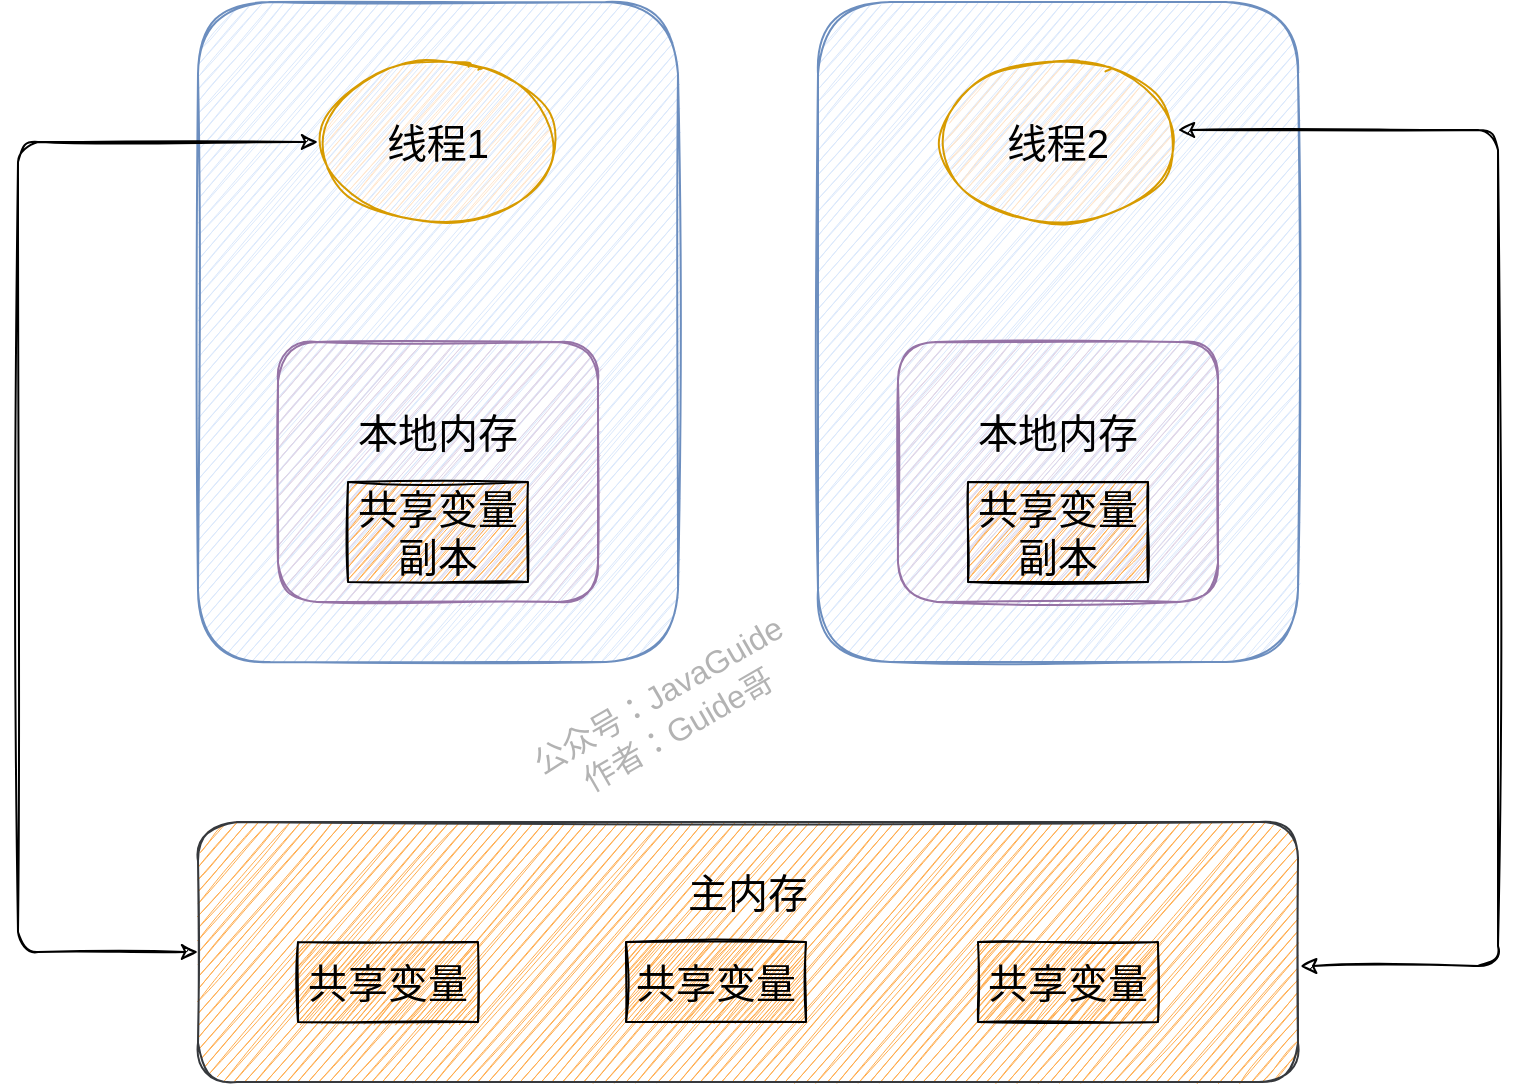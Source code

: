 <mxfile version="13.4.5" type="device"><diagram id="CxldsRBQwlXAl93PQukq" name="Page-1"><mxGraphModel dx="1419" dy="997" grid="1" gridSize="10" guides="1" tooltips="1" connect="1" arrows="1" fold="1" page="1" pageScale="1" pageWidth="827" pageHeight="1169" math="0" shadow="0"><root><mxCell id="0"/><mxCell id="1" parent="0"/><mxCell id="2AXu5QoR636jKYF89IB9-1" value="" style="rounded=1;whiteSpace=wrap;html=1;fontSize=20;fillColor=#dae8fc;strokeColor=#6c8ebf;sketch=1;" vertex="1" parent="1"><mxGeometry x="420" y="140" width="240" height="330" as="geometry"/></mxCell><mxCell id="2AXu5QoR636jKYF89IB9-2" value="" style="rounded=1;whiteSpace=wrap;html=1;fontSize=20;fillColor=#dae8fc;strokeColor=#6c8ebf;sketch=1;" vertex="1" parent="1"><mxGeometry x="110" y="140" width="240" height="330" as="geometry"/></mxCell><mxCell id="2AXu5QoR636jKYF89IB9-3" value="" style="rounded=1;whiteSpace=wrap;html=1;fillColor=#e1d5e7;strokeColor=#9673a6;sketch=1;" vertex="1" parent="1"><mxGeometry x="150" y="310" width="160" height="130" as="geometry"/></mxCell><mxCell id="2AXu5QoR636jKYF89IB9-4" value="本地内存" style="text;html=1;strokeColor=none;fillColor=none;align=center;verticalAlign=middle;whiteSpace=wrap;rounded=0;fontSize=20;sketch=1;" vertex="1" parent="1"><mxGeometry x="180" y="340" width="100" height="30" as="geometry"/></mxCell><mxCell id="2AXu5QoR636jKYF89IB9-5" value="" style="rounded=1;whiteSpace=wrap;html=1;fillColor=#e1d5e7;strokeColor=#9673a6;sketch=1;" vertex="1" parent="1"><mxGeometry x="460" y="310" width="160" height="130" as="geometry"/></mxCell><mxCell id="2AXu5QoR636jKYF89IB9-6" value="本地内存" style="text;html=1;strokeColor=none;fillColor=none;align=center;verticalAlign=middle;whiteSpace=wrap;rounded=0;fontSize=20;sketch=1;" vertex="1" parent="1"><mxGeometry x="490" y="340" width="100" height="30" as="geometry"/></mxCell><mxCell id="2AXu5QoR636jKYF89IB9-7" value="线程1" style="ellipse;whiteSpace=wrap;html=1;fontSize=20;fillColor=#ffe6cc;strokeColor=#d79b00;sketch=1;" vertex="1" parent="1"><mxGeometry x="170" y="170" width="120" height="80" as="geometry"/></mxCell><mxCell id="2AXu5QoR636jKYF89IB9-8" value="线程2" style="ellipse;whiteSpace=wrap;html=1;fontSize=20;fillColor=#ffe6cc;strokeColor=#d79b00;sketch=1;" vertex="1" parent="1"><mxGeometry x="480" y="170" width="120" height="80" as="geometry"/></mxCell><mxCell id="2AXu5QoR636jKYF89IB9-11" value="" style="rounded=1;whiteSpace=wrap;html=1;strokeColor=#36393d;fillColor=#FFAD4F;sketch=1;" vertex="1" parent="1"><mxGeometry x="110" y="550" width="550" height="130" as="geometry"/></mxCell><mxCell id="2AXu5QoR636jKYF89IB9-12" value="主内存" style="text;html=1;strokeColor=none;fillColor=none;align=center;verticalAlign=middle;whiteSpace=wrap;rounded=0;fontSize=20;sketch=1;" vertex="1" parent="1"><mxGeometry x="335" y="570" width="100" height="30" as="geometry"/></mxCell><mxCell id="2AXu5QoR636jKYF89IB9-13" value="共享变量" style="rounded=0;whiteSpace=wrap;html=1;sketch=1;fillColor=#FFAD4F;fontSize=20;" vertex="1" parent="1"><mxGeometry x="160" y="610" width="90" height="40" as="geometry"/></mxCell><mxCell id="2AXu5QoR636jKYF89IB9-14" value="共享变量" style="rounded=0;whiteSpace=wrap;html=1;sketch=1;fillColor=#FFAD4F;fontSize=20;" vertex="1" parent="1"><mxGeometry x="324" y="610" width="90" height="40" as="geometry"/></mxCell><mxCell id="2AXu5QoR636jKYF89IB9-15" value="共享变量" style="rounded=0;whiteSpace=wrap;html=1;sketch=1;fillColor=#FFAD4F;fontSize=20;" vertex="1" parent="1"><mxGeometry x="500" y="610" width="90" height="40" as="geometry"/></mxCell><mxCell id="2AXu5QoR636jKYF89IB9-16" value="共享变量副本" style="rounded=0;whiteSpace=wrap;html=1;sketch=1;fillColor=#FFAD4F;fontSize=20;" vertex="1" parent="1"><mxGeometry x="185" y="380" width="90" height="50" as="geometry"/></mxCell><mxCell id="2AXu5QoR636jKYF89IB9-17" value="共享变量副本" style="rounded=0;whiteSpace=wrap;html=1;sketch=1;fillColor=#FFAD4F;fontSize=20;" vertex="1" parent="1"><mxGeometry x="495" y="380" width="90" height="50" as="geometry"/></mxCell><mxCell id="2AXu5QoR636jKYF89IB9-18" value="" style="endArrow=classic;startArrow=classic;html=1;fontSize=20;sketch=1;edgeStyle=orthogonalEdgeStyle;exitX=0;exitY=0.5;exitDx=0;exitDy=0;" edge="1" parent="1" source="2AXu5QoR636jKYF89IB9-11" target="2AXu5QoR636jKYF89IB9-7"><mxGeometry width="50" height="50" relative="1" as="geometry"><mxPoint x="80" y="640" as="sourcePoint"/><mxPoint x="20" y="190" as="targetPoint"/><Array as="points"><mxPoint x="20" y="615"/><mxPoint x="20" y="210"/></Array></mxGeometry></mxCell><mxCell id="2AXu5QoR636jKYF89IB9-20" value="公众号：JavaGuide&lt;br style=&quot;font-size: 16px;&quot;&gt;作者：Guide哥" style="text;html=1;strokeColor=none;fillColor=none;align=center;verticalAlign=middle;whiteSpace=wrap;rounded=0;labelBackgroundColor=none;fontSize=16;fontColor=#B3B3B3;rotation=-30;sketch=1;" vertex="1" parent="1"><mxGeometry x="255" y="490" width="180" height="10" as="geometry"/></mxCell><mxCell id="2AXu5QoR636jKYF89IB9-21" value="" style="endArrow=classic;startArrow=classic;html=1;fontSize=20;sketch=1;edgeStyle=orthogonalEdgeStyle;exitX=1.002;exitY=0.554;exitDx=0;exitDy=0;exitPerimeter=0;" edge="1" parent="1" source="2AXu5QoR636jKYF89IB9-11"><mxGeometry width="50" height="50" relative="1" as="geometry"><mxPoint x="540" y="600" as="sourcePoint"/><mxPoint x="600" y="203.97" as="targetPoint"/><Array as="points"><mxPoint x="760" y="622"/><mxPoint x="760" y="204"/></Array></mxGeometry></mxCell></root></mxGraphModel></diagram></mxfile>